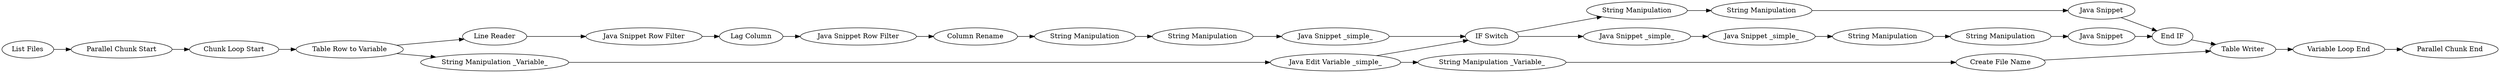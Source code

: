digraph {
	"3327039056147418649_58" [label="String Manipulation"]
	"3327039056147418649_62" [label="Variable Loop End"]
	"3327039056147418649_51" [label="Java Snippet Row Filter"]
	"3327039056147418649_1" [label="List Files"]
	"3327039056147418649_63" [label="Parallel Chunk Start"]
	"2632481802549467202_59" [label="String Manipulation"]
	"3327039056147418649_47" [label="Java Edit Variable _simple_"]
	"2632481802549467202_7" [label="Lag Column"]
	"3327039056147418649_66" [label="Java Snippet"]
	"3327039056147418649_67" [label="Java Snippet"]
	"3327039056147418649_56" [label="String Manipulation"]
	"3327039056147418649_45" [label="Line Reader"]
	"3327039056147418649_53" [label="IF Switch"]
	"3327039056147418649_44" [label="Chunk Loop Start"]
	"2632481802549467202_8" [label="Java Snippet Row Filter"]
	"2632481802549467202_10" [label="Java Snippet _simple_"]
	"3327039056147418649_57" [label="String Manipulation"]
	"2632481802549467202_9" [label="Column Rename"]
	"3327039056147418649_61" [label="Parallel Chunk End"]
	"3327039056147418649_59" [label="String Manipulation"]
	"3327039056147418649_46" [label="String Manipulation _Variable_"]
	"3327039056147418649_43" [label="Table Row to Variable"]
	"2632481802549467202_60" [label="String Manipulation"]
	"3327039056147418649_55" [label="End IF"]
	"-5827907375889010000_19" [label="Java Snippet _simple_"]
	"-5827907375889010000_15" [label="Java Snippet _simple_"]
	"3327039056147418649_60" [label="Table Writer"]
	"3327039056147418649_48" [label="Create File Name"]
	"3327039056147418649_50" [label="String Manipulation _Variable_"]
	"3327039056147418649_63" -> "3327039056147418649_44"
	"3327039056147418649_66" -> "3327039056147418649_55"
	"3327039056147418649_59" -> "3327039056147418649_67"
	"3327039056147418649_53" -> "3327039056147418649_56"
	"3327039056147418649_43" -> "3327039056147418649_50"
	"3327039056147418649_53" -> "-5827907375889010000_15"
	"3327039056147418649_46" -> "3327039056147418649_48"
	"3327039056147418649_57" -> "3327039056147418649_66"
	"2632481802549467202_59" -> "2632481802549467202_60"
	"3327039056147418649_51" -> "2632481802549467202_7"
	"3327039056147418649_67" -> "3327039056147418649_55"
	"3327039056147418649_62" -> "3327039056147418649_61"
	"2632481802549467202_7" -> "2632481802549467202_8"
	"3327039056147418649_56" -> "3327039056147418649_57"
	"-5827907375889010000_19" -> "3327039056147418649_58"
	"2632481802549467202_60" -> "2632481802549467202_10"
	"3327039056147418649_45" -> "3327039056147418649_51"
	"3327039056147418649_47" -> "3327039056147418649_53"
	"3327039056147418649_1" -> "3327039056147418649_63"
	"3327039056147418649_55" -> "3327039056147418649_60"
	"3327039056147418649_47" -> "3327039056147418649_46"
	"3327039056147418649_58" -> "3327039056147418649_59"
	"3327039056147418649_44" -> "3327039056147418649_43"
	"3327039056147418649_48" -> "3327039056147418649_60"
	"3327039056147418649_60" -> "3327039056147418649_62"
	"-5827907375889010000_15" -> "-5827907375889010000_19"
	"3327039056147418649_50" -> "3327039056147418649_47"
	"2632481802549467202_8" -> "2632481802549467202_9"
	"3327039056147418649_43" -> "3327039056147418649_45"
	"2632481802549467202_9" -> "2632481802549467202_59"
	"2632481802549467202_10" -> "3327039056147418649_53"
	rankdir=LR
}
